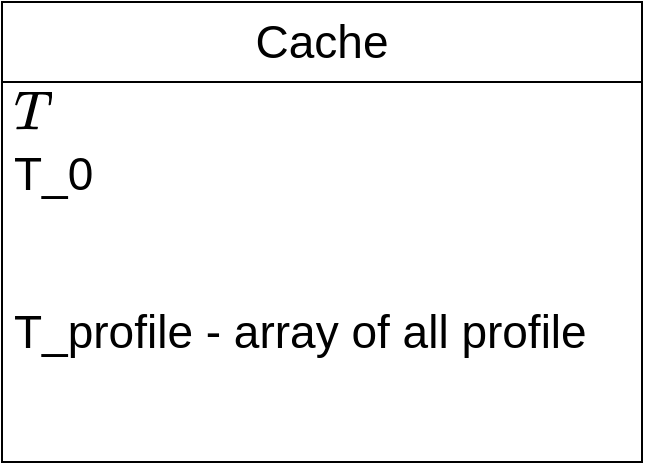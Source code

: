 <mxfile>
    <diagram id="qz_ruc-DspCqCadrhCrh" name="Page-1">
        <mxGraphModel dx="1454" dy="571" grid="1" gridSize="10" guides="1" tooltips="1" connect="1" arrows="1" fold="1" page="1" pageScale="1" pageWidth="850" pageHeight="1100" math="1" shadow="0">
            <root>
                <mxCell id="0"/>
                <mxCell id="1" parent="0"/>
                <mxCell id="3" value="Cache" style="swimlane;fontStyle=0;childLayout=stackLayout;horizontal=1;startSize=40;horizontalStack=0;resizeParent=1;resizeParentMax=0;resizeLast=0;collapsible=1;marginBottom=0;whiteSpace=wrap;html=1;fontSize=23;" vertex="1" parent="1">
                    <mxGeometry x="150" y="350" width="320" height="230" as="geometry">
                        <mxRectangle x="150" y="350" width="110" height="40" as="alternateBounds"/>
                    </mxGeometry>
                </mxCell>
                <mxCell id="4" value="&lt;svg style=&quot;vertical-align: 0px;&quot; xmlns:xlink=&quot;http://www.w3.org/1999/xlink&quot; viewBox=&quot;0 -677 704 677&quot; role=&quot;img&quot; height=&quot;1.532ex&quot; width=&quot;1.593ex&quot; xmlns=&quot;http://www.w3.org/2000/svg&quot;&gt;&lt;defs&gt;&lt;path d=&quot;M40 437Q21 437 21 445Q21 450 37 501T71 602L88 651Q93 669 101 677H569H659Q691 677 697 676T704 667Q704 661 687 553T668 444Q668 437 649 437Q640 437 637 437T631 442L629 445Q629 451 635 490T641 551Q641 586 628 604T573 629Q568 630 515 631Q469 631 457 630T439 622Q438 621 368 343T298 60Q298 48 386 46Q418 46 427 45T436 36Q436 31 433 22Q429 4 424 1L422 0Q419 0 415 0Q410 0 363 1T228 2Q99 2 64 0H49Q43 6 43 9T45 27Q49 40 55 46H83H94Q174 46 189 55Q190 56 191 56Q196 59 201 76T241 233Q258 301 269 344Q339 619 339 625Q339 630 310 630H279Q212 630 191 624Q146 614 121 583T67 467Q60 445 57 441T43 437H40Z&quot; id=&quot;MJX-3-TEX-I-1D447&quot;&gt;&lt;/path&gt;&lt;/defs&gt;&lt;g transform=&quot;scale(1,-1)&quot; stroke-width=&quot;0&quot; fill=&quot;currentColor&quot; stroke=&quot;currentColor&quot;&gt;&lt;g data-mml-node=&quot;math&quot;&gt;&lt;g data-mml-node=&quot;mi&quot;&gt;&lt;use xlink:href=&quot;#MJX-3-TEX-I-1D447&quot; data-c=&quot;1D447&quot;&gt;&lt;/use&gt;&lt;/g&gt;&lt;/g&gt;&lt;/g&gt;&lt;/svg&gt;" style="text;strokeColor=none;fillColor=none;align=left;verticalAlign=middle;spacingLeft=4;spacingRight=4;overflow=hidden;points=[[0,0.5],[1,0.5]];portConstraint=eastwest;rotatable=0;whiteSpace=wrap;html=1;fontSize=23;" vertex="1" parent="3">
                    <mxGeometry y="40" width="320" height="30" as="geometry"/>
                </mxCell>
                <mxCell id="5" value="T_0" style="text;strokeColor=none;fillColor=none;align=left;verticalAlign=middle;spacingLeft=4;spacingRight=4;overflow=hidden;points=[[0,0.5],[1,0.5]];portConstraint=eastwest;rotatable=0;whiteSpace=wrap;html=1;fontSize=23;" vertex="1" parent="3">
                    <mxGeometry y="70" width="320" height="30" as="geometry"/>
                </mxCell>
                <mxCell id="6" value="T_profile - array of all profile" style="text;strokeColor=none;fillColor=none;align=left;verticalAlign=middle;spacingLeft=4;spacingRight=4;overflow=hidden;points=[[0,0.5],[1,0.5]];portConstraint=eastwest;rotatable=0;whiteSpace=wrap;html=1;fontSize=23;" vertex="1" parent="3">
                    <mxGeometry y="100" width="320" height="130" as="geometry"/>
                </mxCell>
            </root>
        </mxGraphModel>
    </diagram>
</mxfile>
